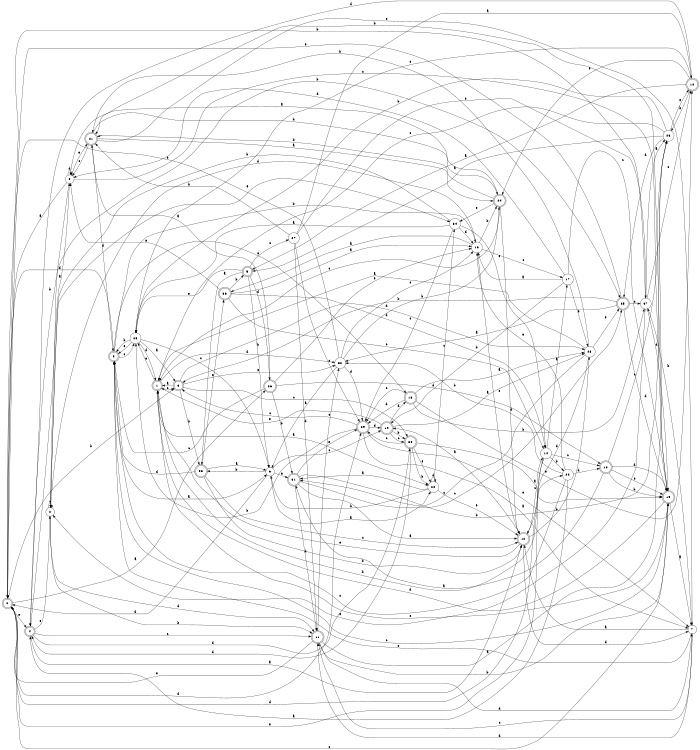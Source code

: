 digraph n31_1 {
__start0 [label="" shape="none"];

rankdir=LR;
size="8,5";

s0 [style="rounded,filled", color="black", fillcolor="white" shape="doublecircle", label="0"];
s1 [style="rounded,filled", color="black", fillcolor="white" shape="doublecircle", label="1"];
s2 [style="filled", color="black", fillcolor="white" shape="circle", label="2"];
s3 [style="rounded,filled", color="black", fillcolor="white" shape="doublecircle", label="3"];
s4 [style="rounded,filled", color="black", fillcolor="white" shape="doublecircle", label="4"];
s5 [style="rounded,filled", color="black", fillcolor="white" shape="doublecircle", label="5"];
s6 [style="rounded,filled", color="black", fillcolor="white" shape="doublecircle", label="6"];
s7 [style="filled", color="black", fillcolor="white" shape="circle", label="7"];
s8 [style="filled", color="black", fillcolor="white" shape="circle", label="8"];
s9 [style="filled", color="black", fillcolor="white" shape="circle", label="9"];
s10 [style="rounded,filled", color="black", fillcolor="white" shape="doublecircle", label="10"];
s11 [style="rounded,filled", color="black", fillcolor="white" shape="doublecircle", label="11"];
s12 [style="rounded,filled", color="black", fillcolor="white" shape="doublecircle", label="12"];
s13 [style="rounded,filled", color="black", fillcolor="white" shape="doublecircle", label="13"];
s14 [style="filled", color="black", fillcolor="white" shape="circle", label="14"];
s15 [style="rounded,filled", color="black", fillcolor="white" shape="doublecircle", label="15"];
s16 [style="filled", color="black", fillcolor="white" shape="circle", label="16"];
s17 [style="filled", color="black", fillcolor="white" shape="circle", label="17"];
s18 [style="rounded,filled", color="black", fillcolor="white" shape="doublecircle", label="18"];
s19 [style="rounded,filled", color="black", fillcolor="white" shape="doublecircle", label="19"];
s20 [style="filled", color="black", fillcolor="white" shape="circle", label="20"];
s21 [style="rounded,filled", color="black", fillcolor="white" shape="doublecircle", label="21"];
s22 [style="filled", color="black", fillcolor="white" shape="circle", label="22"];
s23 [style="filled", color="black", fillcolor="white" shape="circle", label="23"];
s24 [style="rounded,filled", color="black", fillcolor="white" shape="doublecircle", label="24"];
s25 [style="filled", color="black", fillcolor="white" shape="circle", label="25"];
s26 [style="rounded,filled", color="black", fillcolor="white" shape="doublecircle", label="26"];
s27 [style="filled", color="black", fillcolor="white" shape="circle", label="27"];
s28 [style="filled", color="black", fillcolor="white" shape="circle", label="28"];
s29 [style="rounded,filled", color="black", fillcolor="white" shape="doublecircle", label="29"];
s30 [style="rounded,filled", color="black", fillcolor="white" shape="doublecircle", label="30"];
s31 [style="rounded,filled", color="black", fillcolor="white" shape="doublecircle", label="31"];
s32 [style="filled", color="black", fillcolor="white" shape="circle", label="32"];
s33 [style="rounded,filled", color="black", fillcolor="white" shape="doublecircle", label="33"];
s34 [style="filled", color="black", fillcolor="white" shape="circle", label="34"];
s35 [style="rounded,filled", color="black", fillcolor="white" shape="doublecircle", label="35"];
s36 [style="rounded,filled", color="black", fillcolor="white" shape="doublecircle", label="36"];
s37 [style="filled", color="black", fillcolor="white" shape="circle", label="37"];
s0 -> s26 [label="a"];
s0 -> s6 [label="b"];
s0 -> s15 [label="c"];
s0 -> s29 [label="d"];
s0 -> s4 [label="e"];
s1 -> s20 [label="a"];
s1 -> s22 [label="b"];
s1 -> s6 [label="c"];
s1 -> s32 [label="d"];
s1 -> s25 [label="e"];
s2 -> s8 [label="a"];
s2 -> s11 [label="b"];
s2 -> s2 [label="c"];
s2 -> s11 [label="d"];
s2 -> s34 [label="e"];
s3 -> s9 [label="a"];
s3 -> s16 [label="b"];
s3 -> s25 [label="c"];
s3 -> s0 [label="d"];
s3 -> s13 [label="e"];
s4 -> s12 [label="a"];
s4 -> s35 [label="b"];
s4 -> s11 [label="c"];
s4 -> s30 [label="d"];
s4 -> s2 [label="e"];
s5 -> s33 [label="a"];
s5 -> s9 [label="b"];
s5 -> s27 [label="c"];
s5 -> s26 [label="d"];
s5 -> s25 [label="e"];
s6 -> s1 [label="a"];
s6 -> s33 [label="b"];
s6 -> s30 [label="c"];
s6 -> s28 [label="d"];
s6 -> s32 [label="e"];
s7 -> s12 [label="a"];
s7 -> s37 [label="b"];
s7 -> s11 [label="c"];
s7 -> s11 [label="d"];
s7 -> s3 [label="e"];
s8 -> s0 [label="a"];
s8 -> s4 [label="b"];
s8 -> s15 [label="c"];
s8 -> s8 [label="d"];
s8 -> s21 [label="e"];
s9 -> s20 [label="a"];
s9 -> s33 [label="b"];
s9 -> s19 [label="c"];
s9 -> s0 [label="d"];
s9 -> s31 [label="e"];
s10 -> s5 [label="a"];
s10 -> s23 [label="b"];
s10 -> s25 [label="c"];
s10 -> s4 [label="d"];
s10 -> s24 [label="e"];
s11 -> s23 [label="a"];
s11 -> s15 [label="b"];
s11 -> s32 [label="c"];
s11 -> s7 [label="d"];
s11 -> s0 [label="e"];
s12 -> s19 [label="a"];
s12 -> s28 [label="b"];
s12 -> s14 [label="c"];
s12 -> s7 [label="d"];
s12 -> s1 [label="e"];
s13 -> s28 [label="a"];
s13 -> s37 [label="b"];
s13 -> s29 [label="c"];
s13 -> s29 [label="d"];
s13 -> s10 [label="e"];
s14 -> s17 [label="a"];
s14 -> s22 [label="b"];
s14 -> s18 [label="c"];
s14 -> s0 [label="d"];
s14 -> s0 [label="e"];
s15 -> s7 [label="a"];
s15 -> s21 [label="b"];
s15 -> s3 [label="c"];
s15 -> s1 [label="d"];
s15 -> s1 [label="e"];
s16 -> s36 [label="a"];
s16 -> s24 [label="b"];
s16 -> s17 [label="c"];
s16 -> s2 [label="d"];
s16 -> s12 [label="e"];
s17 -> s16 [label="a"];
s17 -> s19 [label="b"];
s17 -> s15 [label="c"];
s17 -> s8 [label="d"];
s17 -> s28 [label="e"];
s18 -> s31 [label="a"];
s18 -> s15 [label="b"];
s18 -> s23 [label="c"];
s18 -> s15 [label="d"];
s18 -> s15 [label="e"];
s19 -> s28 [label="a"];
s19 -> s30 [label="b"];
s19 -> s30 [label="c"];
s19 -> s13 [label="d"];
s19 -> s1 [label="e"];
s20 -> s31 [label="a"];
s20 -> s9 [label="b"];
s20 -> s34 [label="c"];
s20 -> s20 [label="d"];
s20 -> s12 [label="e"];
s21 -> s24 [label="a"];
s21 -> s24 [label="b"];
s21 -> s8 [label="c"];
s21 -> s3 [label="d"];
s21 -> s7 [label="e"];
s22 -> s4 [label="a"];
s22 -> s32 [label="b"];
s22 -> s3 [label="c"];
s22 -> s18 [label="d"];
s22 -> s16 [label="e"];
s23 -> s5 [label="a"];
s23 -> s25 [label="b"];
s23 -> s1 [label="c"];
s23 -> s35 [label="d"];
s23 -> s10 [label="e"];
s24 -> s8 [label="a"];
s24 -> s21 [label="b"];
s24 -> s1 [label="c"];
s24 -> s12 [label="d"];
s24 -> s34 [label="e"];
s25 -> s6 [label="a"];
s25 -> s3 [label="b"];
s25 -> s9 [label="c"];
s25 -> s1 [label="d"];
s25 -> s3 [label="e"];
s26 -> s21 [label="a"];
s26 -> s31 [label="b"];
s26 -> s3 [label="c"];
s26 -> s18 [label="d"];
s26 -> s16 [label="e"];
s27 -> s10 [label="a"];
s27 -> s21 [label="b"];
s27 -> s29 [label="c"];
s27 -> s11 [label="d"];
s27 -> s37 [label="e"];
s28 -> s1 [label="a"];
s28 -> s21 [label="b"];
s28 -> s31 [label="c"];
s28 -> s12 [label="d"];
s28 -> s35 [label="e"];
s29 -> s7 [label="a"];
s29 -> s25 [label="b"];
s29 -> s6 [label="c"];
s29 -> s19 [label="d"];
s29 -> s7 [label="e"];
s30 -> s15 [label="a"];
s30 -> s20 [label="b"];
s30 -> s29 [label="c"];
s30 -> s4 [label="d"];
s30 -> s20 [label="e"];
s31 -> s12 [label="a"];
s31 -> s23 [label="b"];
s31 -> s35 [label="c"];
s31 -> s11 [label="d"];
s31 -> s29 [label="e"];
s32 -> s9 [label="a"];
s32 -> s24 [label="b"];
s32 -> s16 [label="c"];
s32 -> s29 [label="d"];
s32 -> s0 [label="e"];
s33 -> s9 [label="a"];
s33 -> s12 [label="b"];
s33 -> s12 [label="c"];
s33 -> s3 [label="d"];
s33 -> s36 [label="e"];
s34 -> s25 [label="a"];
s34 -> s2 [label="b"];
s34 -> s29 [label="c"];
s34 -> s16 [label="d"];
s34 -> s14 [label="e"];
s35 -> s32 [label="a"];
s35 -> s6 [label="b"];
s35 -> s37 [label="c"];
s35 -> s15 [label="d"];
s35 -> s0 [label="e"];
s36 -> s16 [label="a"];
s36 -> s5 [label="b"];
s36 -> s14 [label="c"];
s36 -> s14 [label="d"];
s36 -> s8 [label="e"];
s37 -> s23 [label="a"];
s37 -> s0 [label="b"];
s37 -> s10 [label="c"];
s37 -> s15 [label="d"];
s37 -> s2 [label="e"];

}